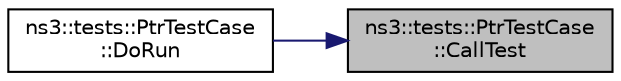 digraph "ns3::tests::PtrTestCase::CallTest"
{
 // LATEX_PDF_SIZE
  edge [fontname="Helvetica",fontsize="10",labelfontname="Helvetica",labelfontsize="10"];
  node [fontname="Helvetica",fontsize="10",shape=record];
  rankdir="RL";
  Node1 [label="ns3::tests::PtrTestCase\l::CallTest",height=0.2,width=0.4,color="black", fillcolor="grey75", style="filled", fontcolor="black",tooltip="Test that p is a valid object, by calling a member function."];
  Node1 -> Node2 [dir="back",color="midnightblue",fontsize="10",style="solid",fontname="Helvetica"];
  Node2 [label="ns3::tests::PtrTestCase\l::DoRun",height=0.2,width=0.4,color="black", fillcolor="white", style="filled",URL="$classns3_1_1tests_1_1_ptr_test_case.html#aacf06096ea64c15498cb612b4c93a350",tooltip="Implementation to actually run this TestCase."];
}
